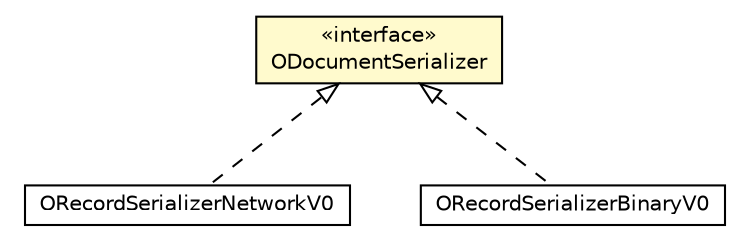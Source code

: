 #!/usr/local/bin/dot
#
# Class diagram 
# Generated by UMLGraph version R5_6-24-gf6e263 (http://www.umlgraph.org/)
#

digraph G {
	edge [fontname="Helvetica",fontsize=10,labelfontname="Helvetica",labelfontsize=10];
	node [fontname="Helvetica",fontsize=10,shape=plaintext];
	nodesep=0.25;
	ranksep=0.5;
	// com.orientechnologies.orient.core.serialization.serializer.record.binary.ORecordSerializerNetworkV0
	c2942817 [label=<<table title="com.orientechnologies.orient.core.serialization.serializer.record.binary.ORecordSerializerNetworkV0" border="0" cellborder="1" cellspacing="0" cellpadding="2" port="p" href="./ORecordSerializerNetworkV0.html">
		<tr><td><table border="0" cellspacing="0" cellpadding="1">
<tr><td align="center" balign="center"> ORecordSerializerNetworkV0 </td></tr>
		</table></td></tr>
		</table>>, URL="./ORecordSerializerNetworkV0.html", fontname="Helvetica", fontcolor="black", fontsize=10.0];
	// com.orientechnologies.orient.core.serialization.serializer.record.binary.ORecordSerializerBinaryV0
	c2942832 [label=<<table title="com.orientechnologies.orient.core.serialization.serializer.record.binary.ORecordSerializerBinaryV0" border="0" cellborder="1" cellspacing="0" cellpadding="2" port="p" href="./ORecordSerializerBinaryV0.html">
		<tr><td><table border="0" cellspacing="0" cellpadding="1">
<tr><td align="center" balign="center"> ORecordSerializerBinaryV0 </td></tr>
		</table></td></tr>
		</table>>, URL="./ORecordSerializerBinaryV0.html", fontname="Helvetica", fontcolor="black", fontsize=10.0];
	// com.orientechnologies.orient.core.serialization.serializer.record.binary.ODocumentSerializer
	c2942834 [label=<<table title="com.orientechnologies.orient.core.serialization.serializer.record.binary.ODocumentSerializer" border="0" cellborder="1" cellspacing="0" cellpadding="2" port="p" bgcolor="lemonChiffon" href="./ODocumentSerializer.html">
		<tr><td><table border="0" cellspacing="0" cellpadding="1">
<tr><td align="center" balign="center"> &#171;interface&#187; </td></tr>
<tr><td align="center" balign="center"> ODocumentSerializer </td></tr>
		</table></td></tr>
		</table>>, URL="./ODocumentSerializer.html", fontname="Helvetica", fontcolor="black", fontsize=10.0];
	//com.orientechnologies.orient.core.serialization.serializer.record.binary.ORecordSerializerNetworkV0 implements com.orientechnologies.orient.core.serialization.serializer.record.binary.ODocumentSerializer
	c2942834:p -> c2942817:p [dir=back,arrowtail=empty,style=dashed];
	//com.orientechnologies.orient.core.serialization.serializer.record.binary.ORecordSerializerBinaryV0 implements com.orientechnologies.orient.core.serialization.serializer.record.binary.ODocumentSerializer
	c2942834:p -> c2942832:p [dir=back,arrowtail=empty,style=dashed];
}

